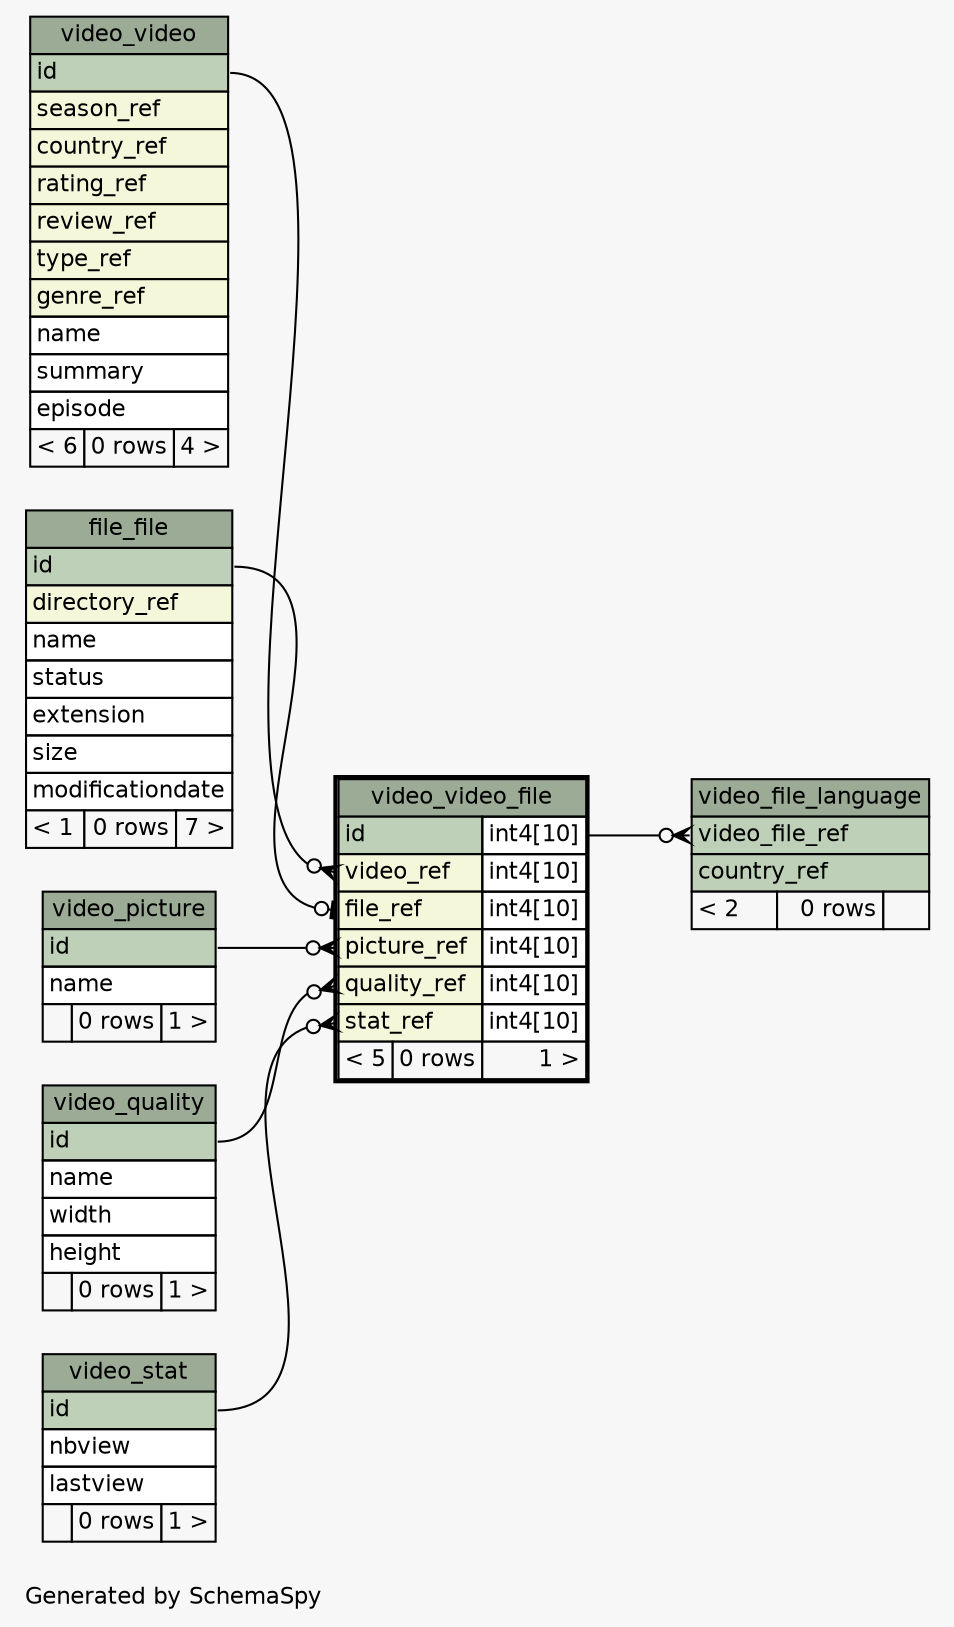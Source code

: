 // dot 2.26.3 on Linux 3.2.0-23-generic
// SchemaSpy rev 590
digraph "oneDegreeRelationshipsDiagram" {
  graph [
    rankdir="RL"
    bgcolor="#f7f7f7"
    label="\nGenerated by SchemaSpy"
    labeljust="l"
    nodesep="0.18"
    ranksep="0.46"
    fontname="Helvetica"
    fontsize="11"
  ];
  node [
    fontname="Helvetica"
    fontsize="11"
    shape="plaintext"
  ];
  edge [
    arrowsize="0.8"
  ];
  "video_file_language":"video_file_ref":w -> "video_video_file":"id.type":e [arrowhead=none dir=back arrowtail=crowodot];
  "video_video_file":"file_ref":w -> "file_file":"id":e [arrowhead=none dir=back arrowtail=teeodot];
  "video_video_file":"picture_ref":w -> "video_picture":"id":e [arrowhead=none dir=back arrowtail=crowodot];
  "video_video_file":"quality_ref":w -> "video_quality":"id":e [arrowhead=none dir=back arrowtail=crowodot];
  "video_video_file":"stat_ref":w -> "video_stat":"id":e [arrowhead=none dir=back arrowtail=crowodot];
  "video_video_file":"video_ref":w -> "video_video":"id":e [arrowhead=none dir=back arrowtail=crowodot];
  "file_file" [
    label=<
    <TABLE BORDER="0" CELLBORDER="1" CELLSPACING="0" BGCOLOR="#ffffff">
      <TR><TD COLSPAN="3" BGCOLOR="#9bab96" ALIGN="CENTER">file_file</TD></TR>
      <TR><TD PORT="id" COLSPAN="3" BGCOLOR="#bed1b8" ALIGN="LEFT">id</TD></TR>
      <TR><TD PORT="directory_ref" COLSPAN="3" BGCOLOR="#f4f7da" ALIGN="LEFT">directory_ref</TD></TR>
      <TR><TD PORT="name" COLSPAN="3" ALIGN="LEFT">name</TD></TR>
      <TR><TD PORT="status" COLSPAN="3" ALIGN="LEFT">status</TD></TR>
      <TR><TD PORT="extension" COLSPAN="3" ALIGN="LEFT">extension</TD></TR>
      <TR><TD PORT="size" COLSPAN="3" ALIGN="LEFT">size</TD></TR>
      <TR><TD PORT="modificationdate" COLSPAN="3" ALIGN="LEFT">modificationdate</TD></TR>
      <TR><TD ALIGN="LEFT" BGCOLOR="#f7f7f7">&lt; 1</TD><TD ALIGN="RIGHT" BGCOLOR="#f7f7f7">0 rows</TD><TD ALIGN="RIGHT" BGCOLOR="#f7f7f7">7 &gt;</TD></TR>
    </TABLE>>
    URL="file_file.html"
    tooltip="file_file"
  ];
  "video_file_language" [
    label=<
    <TABLE BORDER="0" CELLBORDER="1" CELLSPACING="0" BGCOLOR="#ffffff">
      <TR><TD COLSPAN="3" BGCOLOR="#9bab96" ALIGN="CENTER">video_file_language</TD></TR>
      <TR><TD PORT="video_file_ref" COLSPAN="3" BGCOLOR="#bed1b8" ALIGN="LEFT">video_file_ref</TD></TR>
      <TR><TD PORT="country_ref" COLSPAN="3" BGCOLOR="#bed1b8" ALIGN="LEFT">country_ref</TD></TR>
      <TR><TD ALIGN="LEFT" BGCOLOR="#f7f7f7">&lt; 2</TD><TD ALIGN="RIGHT" BGCOLOR="#f7f7f7">0 rows</TD><TD ALIGN="RIGHT" BGCOLOR="#f7f7f7">  </TD></TR>
    </TABLE>>
    URL="video_file_language.html"
    tooltip="video_file_language"
  ];
  "video_picture" [
    label=<
    <TABLE BORDER="0" CELLBORDER="1" CELLSPACING="0" BGCOLOR="#ffffff">
      <TR><TD COLSPAN="3" BGCOLOR="#9bab96" ALIGN="CENTER">video_picture</TD></TR>
      <TR><TD PORT="id" COLSPAN="3" BGCOLOR="#bed1b8" ALIGN="LEFT">id</TD></TR>
      <TR><TD PORT="name" COLSPAN="3" ALIGN="LEFT">name</TD></TR>
      <TR><TD ALIGN="LEFT" BGCOLOR="#f7f7f7">  </TD><TD ALIGN="RIGHT" BGCOLOR="#f7f7f7">0 rows</TD><TD ALIGN="RIGHT" BGCOLOR="#f7f7f7">1 &gt;</TD></TR>
    </TABLE>>
    URL="video_picture.html"
    tooltip="video_picture"
  ];
  "video_quality" [
    label=<
    <TABLE BORDER="0" CELLBORDER="1" CELLSPACING="0" BGCOLOR="#ffffff">
      <TR><TD COLSPAN="3" BGCOLOR="#9bab96" ALIGN="CENTER">video_quality</TD></TR>
      <TR><TD PORT="id" COLSPAN="3" BGCOLOR="#bed1b8" ALIGN="LEFT">id</TD></TR>
      <TR><TD PORT="name" COLSPAN="3" ALIGN="LEFT">name</TD></TR>
      <TR><TD PORT="width" COLSPAN="3" ALIGN="LEFT">width</TD></TR>
      <TR><TD PORT="height" COLSPAN="3" ALIGN="LEFT">height</TD></TR>
      <TR><TD ALIGN="LEFT" BGCOLOR="#f7f7f7">  </TD><TD ALIGN="RIGHT" BGCOLOR="#f7f7f7">0 rows</TD><TD ALIGN="RIGHT" BGCOLOR="#f7f7f7">1 &gt;</TD></TR>
    </TABLE>>
    URL="video_quality.html"
    tooltip="video_quality"
  ];
  "video_stat" [
    label=<
    <TABLE BORDER="0" CELLBORDER="1" CELLSPACING="0" BGCOLOR="#ffffff">
      <TR><TD COLSPAN="3" BGCOLOR="#9bab96" ALIGN="CENTER">video_stat</TD></TR>
      <TR><TD PORT="id" COLSPAN="3" BGCOLOR="#bed1b8" ALIGN="LEFT">id</TD></TR>
      <TR><TD PORT="nbview" COLSPAN="3" ALIGN="LEFT">nbview</TD></TR>
      <TR><TD PORT="lastview" COLSPAN="3" ALIGN="LEFT">lastview</TD></TR>
      <TR><TD ALIGN="LEFT" BGCOLOR="#f7f7f7">  </TD><TD ALIGN="RIGHT" BGCOLOR="#f7f7f7">0 rows</TD><TD ALIGN="RIGHT" BGCOLOR="#f7f7f7">1 &gt;</TD></TR>
    </TABLE>>
    URL="video_stat.html"
    tooltip="video_stat"
  ];
  "video_video" [
    label=<
    <TABLE BORDER="0" CELLBORDER="1" CELLSPACING="0" BGCOLOR="#ffffff">
      <TR><TD COLSPAN="3" BGCOLOR="#9bab96" ALIGN="CENTER">video_video</TD></TR>
      <TR><TD PORT="id" COLSPAN="3" BGCOLOR="#bed1b8" ALIGN="LEFT">id</TD></TR>
      <TR><TD PORT="season_ref" COLSPAN="3" BGCOLOR="#f4f7da" ALIGN="LEFT">season_ref</TD></TR>
      <TR><TD PORT="country_ref" COLSPAN="3" BGCOLOR="#f4f7da" ALIGN="LEFT">country_ref</TD></TR>
      <TR><TD PORT="rating_ref" COLSPAN="3" BGCOLOR="#f4f7da" ALIGN="LEFT">rating_ref</TD></TR>
      <TR><TD PORT="review_ref" COLSPAN="3" BGCOLOR="#f4f7da" ALIGN="LEFT">review_ref</TD></TR>
      <TR><TD PORT="type_ref" COLSPAN="3" BGCOLOR="#f4f7da" ALIGN="LEFT">type_ref</TD></TR>
      <TR><TD PORT="genre_ref" COLSPAN="3" BGCOLOR="#f4f7da" ALIGN="LEFT">genre_ref</TD></TR>
      <TR><TD PORT="name" COLSPAN="3" ALIGN="LEFT">name</TD></TR>
      <TR><TD PORT="summary" COLSPAN="3" ALIGN="LEFT">summary</TD></TR>
      <TR><TD PORT="episode" COLSPAN="3" ALIGN="LEFT">episode</TD></TR>
      <TR><TD ALIGN="LEFT" BGCOLOR="#f7f7f7">&lt; 6</TD><TD ALIGN="RIGHT" BGCOLOR="#f7f7f7">0 rows</TD><TD ALIGN="RIGHT" BGCOLOR="#f7f7f7">4 &gt;</TD></TR>
    </TABLE>>
    URL="video_video.html"
    tooltip="video_video"
  ];
  "video_video_file" [
    label=<
    <TABLE BORDER="2" CELLBORDER="1" CELLSPACING="0" BGCOLOR="#ffffff">
      <TR><TD COLSPAN="3" BGCOLOR="#9bab96" ALIGN="CENTER">video_video_file</TD></TR>
      <TR><TD PORT="id" COLSPAN="2" BGCOLOR="#bed1b8" ALIGN="LEFT">id</TD><TD PORT="id.type" ALIGN="LEFT">int4[10]</TD></TR>
      <TR><TD PORT="video_ref" COLSPAN="2" BGCOLOR="#f4f7da" ALIGN="LEFT">video_ref</TD><TD PORT="video_ref.type" ALIGN="LEFT">int4[10]</TD></TR>
      <TR><TD PORT="file_ref" COLSPAN="2" BGCOLOR="#f4f7da" ALIGN="LEFT">file_ref</TD><TD PORT="file_ref.type" ALIGN="LEFT">int4[10]</TD></TR>
      <TR><TD PORT="picture_ref" COLSPAN="2" BGCOLOR="#f4f7da" ALIGN="LEFT">picture_ref</TD><TD PORT="picture_ref.type" ALIGN="LEFT">int4[10]</TD></TR>
      <TR><TD PORT="quality_ref" COLSPAN="2" BGCOLOR="#f4f7da" ALIGN="LEFT">quality_ref</TD><TD PORT="quality_ref.type" ALIGN="LEFT">int4[10]</TD></TR>
      <TR><TD PORT="stat_ref" COLSPAN="2" BGCOLOR="#f4f7da" ALIGN="LEFT">stat_ref</TD><TD PORT="stat_ref.type" ALIGN="LEFT">int4[10]</TD></TR>
      <TR><TD ALIGN="LEFT" BGCOLOR="#f7f7f7">&lt; 5</TD><TD ALIGN="RIGHT" BGCOLOR="#f7f7f7">0 rows</TD><TD ALIGN="RIGHT" BGCOLOR="#f7f7f7">1 &gt;</TD></TR>
    </TABLE>>
    URL="video_video_file.html"
    tooltip="video_video_file"
  ];
}

